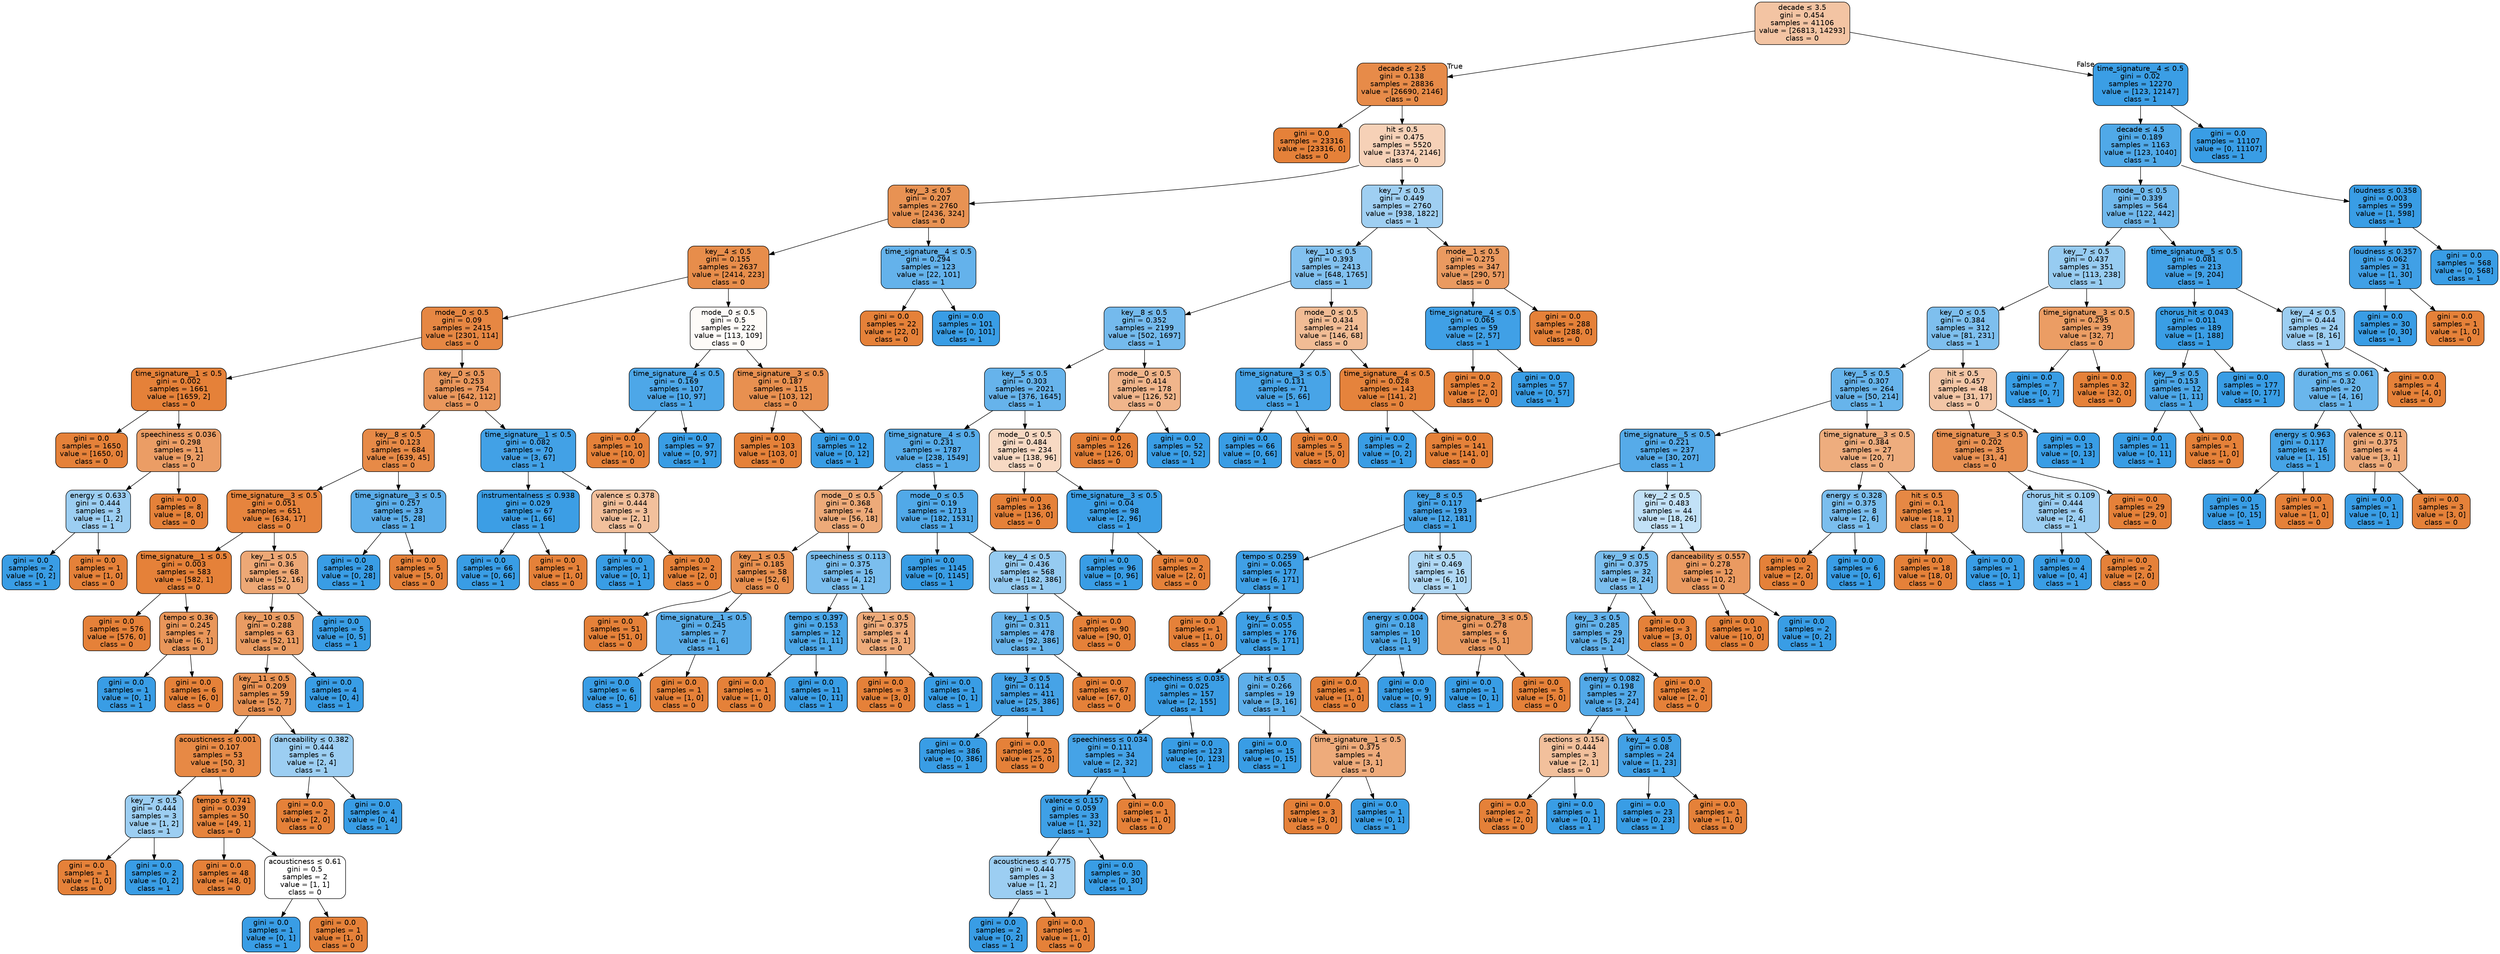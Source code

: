 digraph Tree {
node [shape=box, style="filled, rounded", color="black", fontname=helvetica] ;
edge [fontname=helvetica] ;
0 [label=<decade &le; 3.5<br/>gini = 0.454<br/>samples = 41106<br/>value = [26813, 14293]<br/>class = 0>, fillcolor="#f3c4a3"] ;
1 [label=<decade &le; 2.5<br/>gini = 0.138<br/>samples = 28836<br/>value = [26690, 2146]<br/>class = 0>, fillcolor="#e78b49"] ;
0 -> 1 [labeldistance=2.5, labelangle=45, headlabel="True"] ;
2 [label=<gini = 0.0<br/>samples = 23316<br/>value = [23316, 0]<br/>class = 0>, fillcolor="#e58139"] ;
1 -> 2 ;
3 [label=<hit &le; 0.5<br/>gini = 0.475<br/>samples = 5520<br/>value = [3374, 2146]<br/>class = 0>, fillcolor="#f6d1b7"] ;
1 -> 3 ;
4 [label=<key__3 &le; 0.5<br/>gini = 0.207<br/>samples = 2760<br/>value = [2436, 324]<br/>class = 0>, fillcolor="#e89253"] ;
3 -> 4 ;
5 [label=<key__4 &le; 0.5<br/>gini = 0.155<br/>samples = 2637<br/>value = [2414, 223]<br/>class = 0>, fillcolor="#e78d4b"] ;
4 -> 5 ;
6 [label=<mode__0 &le; 0.5<br/>gini = 0.09<br/>samples = 2415<br/>value = [2301, 114]<br/>class = 0>, fillcolor="#e68743"] ;
5 -> 6 ;
7 [label=<time_signature__1 &le; 0.5<br/>gini = 0.002<br/>samples = 1661<br/>value = [1659, 2]<br/>class = 0>, fillcolor="#e58139"] ;
6 -> 7 ;
8 [label=<gini = 0.0<br/>samples = 1650<br/>value = [1650, 0]<br/>class = 0>, fillcolor="#e58139"] ;
7 -> 8 ;
9 [label=<speechiness &le; 0.036<br/>gini = 0.298<br/>samples = 11<br/>value = [9, 2]<br/>class = 0>, fillcolor="#eb9d65"] ;
7 -> 9 ;
10 [label=<energy &le; 0.633<br/>gini = 0.444<br/>samples = 3<br/>value = [1, 2]<br/>class = 1>, fillcolor="#9ccef2"] ;
9 -> 10 ;
11 [label=<gini = 0.0<br/>samples = 2<br/>value = [0, 2]<br/>class = 1>, fillcolor="#399de5"] ;
10 -> 11 ;
12 [label=<gini = 0.0<br/>samples = 1<br/>value = [1, 0]<br/>class = 0>, fillcolor="#e58139"] ;
10 -> 12 ;
13 [label=<gini = 0.0<br/>samples = 8<br/>value = [8, 0]<br/>class = 0>, fillcolor="#e58139"] ;
9 -> 13 ;
14 [label=<key__0 &le; 0.5<br/>gini = 0.253<br/>samples = 754<br/>value = [642, 112]<br/>class = 0>, fillcolor="#ea975c"] ;
6 -> 14 ;
15 [label=<key__8 &le; 0.5<br/>gini = 0.123<br/>samples = 684<br/>value = [639, 45]<br/>class = 0>, fillcolor="#e78a47"] ;
14 -> 15 ;
16 [label=<time_signature__3 &le; 0.5<br/>gini = 0.051<br/>samples = 651<br/>value = [634, 17]<br/>class = 0>, fillcolor="#e6843e"] ;
15 -> 16 ;
17 [label=<time_signature__1 &le; 0.5<br/>gini = 0.003<br/>samples = 583<br/>value = [582, 1]<br/>class = 0>, fillcolor="#e58139"] ;
16 -> 17 ;
18 [label=<gini = 0.0<br/>samples = 576<br/>value = [576, 0]<br/>class = 0>, fillcolor="#e58139"] ;
17 -> 18 ;
19 [label=<tempo &le; 0.36<br/>gini = 0.245<br/>samples = 7<br/>value = [6, 1]<br/>class = 0>, fillcolor="#e9965a"] ;
17 -> 19 ;
20 [label=<gini = 0.0<br/>samples = 1<br/>value = [0, 1]<br/>class = 1>, fillcolor="#399de5"] ;
19 -> 20 ;
21 [label=<gini = 0.0<br/>samples = 6<br/>value = [6, 0]<br/>class = 0>, fillcolor="#e58139"] ;
19 -> 21 ;
22 [label=<key__1 &le; 0.5<br/>gini = 0.36<br/>samples = 68<br/>value = [52, 16]<br/>class = 0>, fillcolor="#eda876"] ;
16 -> 22 ;
23 [label=<key__10 &le; 0.5<br/>gini = 0.288<br/>samples = 63<br/>value = [52, 11]<br/>class = 0>, fillcolor="#ea9c63"] ;
22 -> 23 ;
24 [label=<key__11 &le; 0.5<br/>gini = 0.209<br/>samples = 59<br/>value = [52, 7]<br/>class = 0>, fillcolor="#e89254"] ;
23 -> 24 ;
25 [label=<acousticness &le; 0.001<br/>gini = 0.107<br/>samples = 53<br/>value = [50, 3]<br/>class = 0>, fillcolor="#e78945"] ;
24 -> 25 ;
26 [label=<key__7 &le; 0.5<br/>gini = 0.444<br/>samples = 3<br/>value = [1, 2]<br/>class = 1>, fillcolor="#9ccef2"] ;
25 -> 26 ;
27 [label=<gini = 0.0<br/>samples = 1<br/>value = [1, 0]<br/>class = 0>, fillcolor="#e58139"] ;
26 -> 27 ;
28 [label=<gini = 0.0<br/>samples = 2<br/>value = [0, 2]<br/>class = 1>, fillcolor="#399de5"] ;
26 -> 28 ;
29 [label=<tempo &le; 0.741<br/>gini = 0.039<br/>samples = 50<br/>value = [49, 1]<br/>class = 0>, fillcolor="#e6843d"] ;
25 -> 29 ;
30 [label=<gini = 0.0<br/>samples = 48<br/>value = [48, 0]<br/>class = 0>, fillcolor="#e58139"] ;
29 -> 30 ;
31 [label=<acousticness &le; 0.61<br/>gini = 0.5<br/>samples = 2<br/>value = [1, 1]<br/>class = 0>, fillcolor="#ffffff"] ;
29 -> 31 ;
32 [label=<gini = 0.0<br/>samples = 1<br/>value = [0, 1]<br/>class = 1>, fillcolor="#399de5"] ;
31 -> 32 ;
33 [label=<gini = 0.0<br/>samples = 1<br/>value = [1, 0]<br/>class = 0>, fillcolor="#e58139"] ;
31 -> 33 ;
34 [label=<danceability &le; 0.382<br/>gini = 0.444<br/>samples = 6<br/>value = [2, 4]<br/>class = 1>, fillcolor="#9ccef2"] ;
24 -> 34 ;
35 [label=<gini = 0.0<br/>samples = 2<br/>value = [2, 0]<br/>class = 0>, fillcolor="#e58139"] ;
34 -> 35 ;
36 [label=<gini = 0.0<br/>samples = 4<br/>value = [0, 4]<br/>class = 1>, fillcolor="#399de5"] ;
34 -> 36 ;
37 [label=<gini = 0.0<br/>samples = 4<br/>value = [0, 4]<br/>class = 1>, fillcolor="#399de5"] ;
23 -> 37 ;
38 [label=<gini = 0.0<br/>samples = 5<br/>value = [0, 5]<br/>class = 1>, fillcolor="#399de5"] ;
22 -> 38 ;
39 [label=<time_signature__3 &le; 0.5<br/>gini = 0.257<br/>samples = 33<br/>value = [5, 28]<br/>class = 1>, fillcolor="#5caeea"] ;
15 -> 39 ;
40 [label=<gini = 0.0<br/>samples = 28<br/>value = [0, 28]<br/>class = 1>, fillcolor="#399de5"] ;
39 -> 40 ;
41 [label=<gini = 0.0<br/>samples = 5<br/>value = [5, 0]<br/>class = 0>, fillcolor="#e58139"] ;
39 -> 41 ;
42 [label=<time_signature__1 &le; 0.5<br/>gini = 0.082<br/>samples = 70<br/>value = [3, 67]<br/>class = 1>, fillcolor="#42a1e6"] ;
14 -> 42 ;
43 [label=<instrumentalness &le; 0.938<br/>gini = 0.029<br/>samples = 67<br/>value = [1, 66]<br/>class = 1>, fillcolor="#3c9ee5"] ;
42 -> 43 ;
44 [label=<gini = 0.0<br/>samples = 66<br/>value = [0, 66]<br/>class = 1>, fillcolor="#399de5"] ;
43 -> 44 ;
45 [label=<gini = 0.0<br/>samples = 1<br/>value = [1, 0]<br/>class = 0>, fillcolor="#e58139"] ;
43 -> 45 ;
46 [label=<valence &le; 0.378<br/>gini = 0.444<br/>samples = 3<br/>value = [2, 1]<br/>class = 0>, fillcolor="#f2c09c"] ;
42 -> 46 ;
47 [label=<gini = 0.0<br/>samples = 1<br/>value = [0, 1]<br/>class = 1>, fillcolor="#399de5"] ;
46 -> 47 ;
48 [label=<gini = 0.0<br/>samples = 2<br/>value = [2, 0]<br/>class = 0>, fillcolor="#e58139"] ;
46 -> 48 ;
49 [label=<mode__0 &le; 0.5<br/>gini = 0.5<br/>samples = 222<br/>value = [113, 109]<br/>class = 0>, fillcolor="#fefbf8"] ;
5 -> 49 ;
50 [label=<time_signature__4 &le; 0.5<br/>gini = 0.169<br/>samples = 107<br/>value = [10, 97]<br/>class = 1>, fillcolor="#4da7e8"] ;
49 -> 50 ;
51 [label=<gini = 0.0<br/>samples = 10<br/>value = [10, 0]<br/>class = 0>, fillcolor="#e58139"] ;
50 -> 51 ;
52 [label=<gini = 0.0<br/>samples = 97<br/>value = [0, 97]<br/>class = 1>, fillcolor="#399de5"] ;
50 -> 52 ;
53 [label=<time_signature__3 &le; 0.5<br/>gini = 0.187<br/>samples = 115<br/>value = [103, 12]<br/>class = 0>, fillcolor="#e89050"] ;
49 -> 53 ;
54 [label=<gini = 0.0<br/>samples = 103<br/>value = [103, 0]<br/>class = 0>, fillcolor="#e58139"] ;
53 -> 54 ;
55 [label=<gini = 0.0<br/>samples = 12<br/>value = [0, 12]<br/>class = 1>, fillcolor="#399de5"] ;
53 -> 55 ;
56 [label=<time_signature__4 &le; 0.5<br/>gini = 0.294<br/>samples = 123<br/>value = [22, 101]<br/>class = 1>, fillcolor="#64b2eb"] ;
4 -> 56 ;
57 [label=<gini = 0.0<br/>samples = 22<br/>value = [22, 0]<br/>class = 0>, fillcolor="#e58139"] ;
56 -> 57 ;
58 [label=<gini = 0.0<br/>samples = 101<br/>value = [0, 101]<br/>class = 1>, fillcolor="#399de5"] ;
56 -> 58 ;
59 [label=<key__7 &le; 0.5<br/>gini = 0.449<br/>samples = 2760<br/>value = [938, 1822]<br/>class = 1>, fillcolor="#9fcff2"] ;
3 -> 59 ;
60 [label=<key__10 &le; 0.5<br/>gini = 0.393<br/>samples = 2413<br/>value = [648, 1765]<br/>class = 1>, fillcolor="#82c1ef"] ;
59 -> 60 ;
61 [label=<key__8 &le; 0.5<br/>gini = 0.352<br/>samples = 2199<br/>value = [502, 1697]<br/>class = 1>, fillcolor="#74baed"] ;
60 -> 61 ;
62 [label=<key__5 &le; 0.5<br/>gini = 0.303<br/>samples = 2021<br/>value = [376, 1645]<br/>class = 1>, fillcolor="#66b3eb"] ;
61 -> 62 ;
63 [label=<time_signature__4 &le; 0.5<br/>gini = 0.231<br/>samples = 1787<br/>value = [238, 1549]<br/>class = 1>, fillcolor="#57ace9"] ;
62 -> 63 ;
64 [label=<mode__0 &le; 0.5<br/>gini = 0.368<br/>samples = 74<br/>value = [56, 18]<br/>class = 0>, fillcolor="#edaa79"] ;
63 -> 64 ;
65 [label=<key__1 &le; 0.5<br/>gini = 0.185<br/>samples = 58<br/>value = [52, 6]<br/>class = 0>, fillcolor="#e89050"] ;
64 -> 65 ;
66 [label=<gini = 0.0<br/>samples = 51<br/>value = [51, 0]<br/>class = 0>, fillcolor="#e58139"] ;
65 -> 66 ;
67 [label=<time_signature__1 &le; 0.5<br/>gini = 0.245<br/>samples = 7<br/>value = [1, 6]<br/>class = 1>, fillcolor="#5aade9"] ;
65 -> 67 ;
68 [label=<gini = 0.0<br/>samples = 6<br/>value = [0, 6]<br/>class = 1>, fillcolor="#399de5"] ;
67 -> 68 ;
69 [label=<gini = 0.0<br/>samples = 1<br/>value = [1, 0]<br/>class = 0>, fillcolor="#e58139"] ;
67 -> 69 ;
70 [label=<speechiness &le; 0.113<br/>gini = 0.375<br/>samples = 16<br/>value = [4, 12]<br/>class = 1>, fillcolor="#7bbeee"] ;
64 -> 70 ;
71 [label=<tempo &le; 0.397<br/>gini = 0.153<br/>samples = 12<br/>value = [1, 11]<br/>class = 1>, fillcolor="#4ba6e7"] ;
70 -> 71 ;
72 [label=<gini = 0.0<br/>samples = 1<br/>value = [1, 0]<br/>class = 0>, fillcolor="#e58139"] ;
71 -> 72 ;
73 [label=<gini = 0.0<br/>samples = 11<br/>value = [0, 11]<br/>class = 1>, fillcolor="#399de5"] ;
71 -> 73 ;
74 [label=<key__1 &le; 0.5<br/>gini = 0.375<br/>samples = 4<br/>value = [3, 1]<br/>class = 0>, fillcolor="#eeab7b"] ;
70 -> 74 ;
75 [label=<gini = 0.0<br/>samples = 3<br/>value = [3, 0]<br/>class = 0>, fillcolor="#e58139"] ;
74 -> 75 ;
76 [label=<gini = 0.0<br/>samples = 1<br/>value = [0, 1]<br/>class = 1>, fillcolor="#399de5"] ;
74 -> 76 ;
77 [label=<mode__0 &le; 0.5<br/>gini = 0.19<br/>samples = 1713<br/>value = [182, 1531]<br/>class = 1>, fillcolor="#51a9e8"] ;
63 -> 77 ;
78 [label=<gini = 0.0<br/>samples = 1145<br/>value = [0, 1145]<br/>class = 1>, fillcolor="#399de5"] ;
77 -> 78 ;
79 [label=<key__4 &le; 0.5<br/>gini = 0.436<br/>samples = 568<br/>value = [182, 386]<br/>class = 1>, fillcolor="#96cbf1"] ;
77 -> 79 ;
80 [label=<key__1 &le; 0.5<br/>gini = 0.311<br/>samples = 478<br/>value = [92, 386]<br/>class = 1>, fillcolor="#68b4eb"] ;
79 -> 80 ;
81 [label=<key__3 &le; 0.5<br/>gini = 0.114<br/>samples = 411<br/>value = [25, 386]<br/>class = 1>, fillcolor="#46a3e7"] ;
80 -> 81 ;
82 [label=<gini = 0.0<br/>samples = 386<br/>value = [0, 386]<br/>class = 1>, fillcolor="#399de5"] ;
81 -> 82 ;
83 [label=<gini = 0.0<br/>samples = 25<br/>value = [25, 0]<br/>class = 0>, fillcolor="#e58139"] ;
81 -> 83 ;
84 [label=<gini = 0.0<br/>samples = 67<br/>value = [67, 0]<br/>class = 0>, fillcolor="#e58139"] ;
80 -> 84 ;
85 [label=<gini = 0.0<br/>samples = 90<br/>value = [90, 0]<br/>class = 0>, fillcolor="#e58139"] ;
79 -> 85 ;
86 [label=<mode__0 &le; 0.5<br/>gini = 0.484<br/>samples = 234<br/>value = [138, 96]<br/>class = 0>, fillcolor="#f7d9c3"] ;
62 -> 86 ;
87 [label=<gini = 0.0<br/>samples = 136<br/>value = [136, 0]<br/>class = 0>, fillcolor="#e58139"] ;
86 -> 87 ;
88 [label=<time_signature__3 &le; 0.5<br/>gini = 0.04<br/>samples = 98<br/>value = [2, 96]<br/>class = 1>, fillcolor="#3d9fe6"] ;
86 -> 88 ;
89 [label=<gini = 0.0<br/>samples = 96<br/>value = [0, 96]<br/>class = 1>, fillcolor="#399de5"] ;
88 -> 89 ;
90 [label=<gini = 0.0<br/>samples = 2<br/>value = [2, 0]<br/>class = 0>, fillcolor="#e58139"] ;
88 -> 90 ;
91 [label=<mode__0 &le; 0.5<br/>gini = 0.414<br/>samples = 178<br/>value = [126, 52]<br/>class = 0>, fillcolor="#f0b58b"] ;
61 -> 91 ;
92 [label=<gini = 0.0<br/>samples = 126<br/>value = [126, 0]<br/>class = 0>, fillcolor="#e58139"] ;
91 -> 92 ;
93 [label=<gini = 0.0<br/>samples = 52<br/>value = [0, 52]<br/>class = 1>, fillcolor="#399de5"] ;
91 -> 93 ;
94 [label=<mode__0 &le; 0.5<br/>gini = 0.434<br/>samples = 214<br/>value = [146, 68]<br/>class = 0>, fillcolor="#f1bc95"] ;
60 -> 94 ;
95 [label=<time_signature__3 &le; 0.5<br/>gini = 0.131<br/>samples = 71<br/>value = [5, 66]<br/>class = 1>, fillcolor="#48a4e7"] ;
94 -> 95 ;
96 [label=<gini = 0.0<br/>samples = 66<br/>value = [0, 66]<br/>class = 1>, fillcolor="#399de5"] ;
95 -> 96 ;
97 [label=<gini = 0.0<br/>samples = 5<br/>value = [5, 0]<br/>class = 0>, fillcolor="#e58139"] ;
95 -> 97 ;
98 [label=<time_signature__4 &le; 0.5<br/>gini = 0.028<br/>samples = 143<br/>value = [141, 2]<br/>class = 0>, fillcolor="#e5833c"] ;
94 -> 98 ;
99 [label=<gini = 0.0<br/>samples = 2<br/>value = [0, 2]<br/>class = 1>, fillcolor="#399de5"] ;
98 -> 99 ;
100 [label=<gini = 0.0<br/>samples = 141<br/>value = [141, 0]<br/>class = 0>, fillcolor="#e58139"] ;
98 -> 100 ;
101 [label=<mode__1 &le; 0.5<br/>gini = 0.275<br/>samples = 347<br/>value = [290, 57]<br/>class = 0>, fillcolor="#ea9a60"] ;
59 -> 101 ;
102 [label=<time_signature__4 &le; 0.5<br/>gini = 0.065<br/>samples = 59<br/>value = [2, 57]<br/>class = 1>, fillcolor="#40a0e6"] ;
101 -> 102 ;
103 [label=<gini = 0.0<br/>samples = 2<br/>value = [2, 0]<br/>class = 0>, fillcolor="#e58139"] ;
102 -> 103 ;
104 [label=<gini = 0.0<br/>samples = 57<br/>value = [0, 57]<br/>class = 1>, fillcolor="#399de5"] ;
102 -> 104 ;
105 [label=<gini = 0.0<br/>samples = 288<br/>value = [288, 0]<br/>class = 0>, fillcolor="#e58139"] ;
101 -> 105 ;
106 [label=<time_signature__4 &le; 0.5<br/>gini = 0.02<br/>samples = 12270<br/>value = [123, 12147]<br/>class = 1>, fillcolor="#3b9ee5"] ;
0 -> 106 [labeldistance=2.5, labelangle=-45, headlabel="False"] ;
107 [label=<decade &le; 4.5<br/>gini = 0.189<br/>samples = 1163<br/>value = [123, 1040]<br/>class = 1>, fillcolor="#50a9e8"] ;
106 -> 107 ;
108 [label=<mode__0 &le; 0.5<br/>gini = 0.339<br/>samples = 564<br/>value = [122, 442]<br/>class = 1>, fillcolor="#70b8ec"] ;
107 -> 108 ;
109 [label=<key__7 &le; 0.5<br/>gini = 0.437<br/>samples = 351<br/>value = [113, 238]<br/>class = 1>, fillcolor="#97ccf1"] ;
108 -> 109 ;
110 [label=<key__0 &le; 0.5<br/>gini = 0.384<br/>samples = 312<br/>value = [81, 231]<br/>class = 1>, fillcolor="#7ebfee"] ;
109 -> 110 ;
111 [label=<key__5 &le; 0.5<br/>gini = 0.307<br/>samples = 264<br/>value = [50, 214]<br/>class = 1>, fillcolor="#67b4eb"] ;
110 -> 111 ;
112 [label=<time_signature__5 &le; 0.5<br/>gini = 0.221<br/>samples = 237<br/>value = [30, 207]<br/>class = 1>, fillcolor="#56abe9"] ;
111 -> 112 ;
113 [label=<key__8 &le; 0.5<br/>gini = 0.117<br/>samples = 193<br/>value = [12, 181]<br/>class = 1>, fillcolor="#46a3e7"] ;
112 -> 113 ;
114 [label=<tempo &le; 0.259<br/>gini = 0.065<br/>samples = 177<br/>value = [6, 171]<br/>class = 1>, fillcolor="#40a0e6"] ;
113 -> 114 ;
115 [label=<gini = 0.0<br/>samples = 1<br/>value = [1, 0]<br/>class = 0>, fillcolor="#e58139"] ;
114 -> 115 ;
116 [label=<key__6 &le; 0.5<br/>gini = 0.055<br/>samples = 176<br/>value = [5, 171]<br/>class = 1>, fillcolor="#3fa0e6"] ;
114 -> 116 ;
117 [label=<speechiness &le; 0.035<br/>gini = 0.025<br/>samples = 157<br/>value = [2, 155]<br/>class = 1>, fillcolor="#3c9ee5"] ;
116 -> 117 ;
118 [label=<speechiness &le; 0.034<br/>gini = 0.111<br/>samples = 34<br/>value = [2, 32]<br/>class = 1>, fillcolor="#45a3e7"] ;
117 -> 118 ;
119 [label=<valence &le; 0.157<br/>gini = 0.059<br/>samples = 33<br/>value = [1, 32]<br/>class = 1>, fillcolor="#3fa0e6"] ;
118 -> 119 ;
120 [label=<acousticness &le; 0.775<br/>gini = 0.444<br/>samples = 3<br/>value = [1, 2]<br/>class = 1>, fillcolor="#9ccef2"] ;
119 -> 120 ;
121 [label=<gini = 0.0<br/>samples = 2<br/>value = [0, 2]<br/>class = 1>, fillcolor="#399de5"] ;
120 -> 121 ;
122 [label=<gini = 0.0<br/>samples = 1<br/>value = [1, 0]<br/>class = 0>, fillcolor="#e58139"] ;
120 -> 122 ;
123 [label=<gini = 0.0<br/>samples = 30<br/>value = [0, 30]<br/>class = 1>, fillcolor="#399de5"] ;
119 -> 123 ;
124 [label=<gini = 0.0<br/>samples = 1<br/>value = [1, 0]<br/>class = 0>, fillcolor="#e58139"] ;
118 -> 124 ;
125 [label=<gini = 0.0<br/>samples = 123<br/>value = [0, 123]<br/>class = 1>, fillcolor="#399de5"] ;
117 -> 125 ;
126 [label=<hit &le; 0.5<br/>gini = 0.266<br/>samples = 19<br/>value = [3, 16]<br/>class = 1>, fillcolor="#5eafea"] ;
116 -> 126 ;
127 [label=<gini = 0.0<br/>samples = 15<br/>value = [0, 15]<br/>class = 1>, fillcolor="#399de5"] ;
126 -> 127 ;
128 [label=<time_signature__1 &le; 0.5<br/>gini = 0.375<br/>samples = 4<br/>value = [3, 1]<br/>class = 0>, fillcolor="#eeab7b"] ;
126 -> 128 ;
129 [label=<gini = 0.0<br/>samples = 3<br/>value = [3, 0]<br/>class = 0>, fillcolor="#e58139"] ;
128 -> 129 ;
130 [label=<gini = 0.0<br/>samples = 1<br/>value = [0, 1]<br/>class = 1>, fillcolor="#399de5"] ;
128 -> 130 ;
131 [label=<hit &le; 0.5<br/>gini = 0.469<br/>samples = 16<br/>value = [6, 10]<br/>class = 1>, fillcolor="#b0d8f5"] ;
113 -> 131 ;
132 [label=<energy &le; 0.004<br/>gini = 0.18<br/>samples = 10<br/>value = [1, 9]<br/>class = 1>, fillcolor="#4fa8e8"] ;
131 -> 132 ;
133 [label=<gini = 0.0<br/>samples = 1<br/>value = [1, 0]<br/>class = 0>, fillcolor="#e58139"] ;
132 -> 133 ;
134 [label=<gini = 0.0<br/>samples = 9<br/>value = [0, 9]<br/>class = 1>, fillcolor="#399de5"] ;
132 -> 134 ;
135 [label=<time_signature__3 &le; 0.5<br/>gini = 0.278<br/>samples = 6<br/>value = [5, 1]<br/>class = 0>, fillcolor="#ea9a61"] ;
131 -> 135 ;
136 [label=<gini = 0.0<br/>samples = 1<br/>value = [0, 1]<br/>class = 1>, fillcolor="#399de5"] ;
135 -> 136 ;
137 [label=<gini = 0.0<br/>samples = 5<br/>value = [5, 0]<br/>class = 0>, fillcolor="#e58139"] ;
135 -> 137 ;
138 [label=<key__2 &le; 0.5<br/>gini = 0.483<br/>samples = 44<br/>value = [18, 26]<br/>class = 1>, fillcolor="#c2e1f7"] ;
112 -> 138 ;
139 [label=<key__9 &le; 0.5<br/>gini = 0.375<br/>samples = 32<br/>value = [8, 24]<br/>class = 1>, fillcolor="#7bbeee"] ;
138 -> 139 ;
140 [label=<key__3 &le; 0.5<br/>gini = 0.285<br/>samples = 29<br/>value = [5, 24]<br/>class = 1>, fillcolor="#62b1ea"] ;
139 -> 140 ;
141 [label=<energy &le; 0.082<br/>gini = 0.198<br/>samples = 27<br/>value = [3, 24]<br/>class = 1>, fillcolor="#52a9e8"] ;
140 -> 141 ;
142 [label=<sections &le; 0.154<br/>gini = 0.444<br/>samples = 3<br/>value = [2, 1]<br/>class = 0>, fillcolor="#f2c09c"] ;
141 -> 142 ;
143 [label=<gini = 0.0<br/>samples = 2<br/>value = [2, 0]<br/>class = 0>, fillcolor="#e58139"] ;
142 -> 143 ;
144 [label=<gini = 0.0<br/>samples = 1<br/>value = [0, 1]<br/>class = 1>, fillcolor="#399de5"] ;
142 -> 144 ;
145 [label=<key__4 &le; 0.5<br/>gini = 0.08<br/>samples = 24<br/>value = [1, 23]<br/>class = 1>, fillcolor="#42a1e6"] ;
141 -> 145 ;
146 [label=<gini = 0.0<br/>samples = 23<br/>value = [0, 23]<br/>class = 1>, fillcolor="#399de5"] ;
145 -> 146 ;
147 [label=<gini = 0.0<br/>samples = 1<br/>value = [1, 0]<br/>class = 0>, fillcolor="#e58139"] ;
145 -> 147 ;
148 [label=<gini = 0.0<br/>samples = 2<br/>value = [2, 0]<br/>class = 0>, fillcolor="#e58139"] ;
140 -> 148 ;
149 [label=<gini = 0.0<br/>samples = 3<br/>value = [3, 0]<br/>class = 0>, fillcolor="#e58139"] ;
139 -> 149 ;
150 [label=<danceability &le; 0.557<br/>gini = 0.278<br/>samples = 12<br/>value = [10, 2]<br/>class = 0>, fillcolor="#ea9a61"] ;
138 -> 150 ;
151 [label=<gini = 0.0<br/>samples = 10<br/>value = [10, 0]<br/>class = 0>, fillcolor="#e58139"] ;
150 -> 151 ;
152 [label=<gini = 0.0<br/>samples = 2<br/>value = [0, 2]<br/>class = 1>, fillcolor="#399de5"] ;
150 -> 152 ;
153 [label=<time_signature__3 &le; 0.5<br/>gini = 0.384<br/>samples = 27<br/>value = [20, 7]<br/>class = 0>, fillcolor="#eead7e"] ;
111 -> 153 ;
154 [label=<energy &le; 0.328<br/>gini = 0.375<br/>samples = 8<br/>value = [2, 6]<br/>class = 1>, fillcolor="#7bbeee"] ;
153 -> 154 ;
155 [label=<gini = 0.0<br/>samples = 2<br/>value = [2, 0]<br/>class = 0>, fillcolor="#e58139"] ;
154 -> 155 ;
156 [label=<gini = 0.0<br/>samples = 6<br/>value = [0, 6]<br/>class = 1>, fillcolor="#399de5"] ;
154 -> 156 ;
157 [label=<hit &le; 0.5<br/>gini = 0.1<br/>samples = 19<br/>value = [18, 1]<br/>class = 0>, fillcolor="#e68844"] ;
153 -> 157 ;
158 [label=<gini = 0.0<br/>samples = 18<br/>value = [18, 0]<br/>class = 0>, fillcolor="#e58139"] ;
157 -> 158 ;
159 [label=<gini = 0.0<br/>samples = 1<br/>value = [0, 1]<br/>class = 1>, fillcolor="#399de5"] ;
157 -> 159 ;
160 [label=<hit &le; 0.5<br/>gini = 0.457<br/>samples = 48<br/>value = [31, 17]<br/>class = 0>, fillcolor="#f3c6a6"] ;
110 -> 160 ;
161 [label=<time_signature__3 &le; 0.5<br/>gini = 0.202<br/>samples = 35<br/>value = [31, 4]<br/>class = 0>, fillcolor="#e89153"] ;
160 -> 161 ;
162 [label=<chorus_hit &le; 0.109<br/>gini = 0.444<br/>samples = 6<br/>value = [2, 4]<br/>class = 1>, fillcolor="#9ccef2"] ;
161 -> 162 ;
163 [label=<gini = 0.0<br/>samples = 4<br/>value = [0, 4]<br/>class = 1>, fillcolor="#399de5"] ;
162 -> 163 ;
164 [label=<gini = 0.0<br/>samples = 2<br/>value = [2, 0]<br/>class = 0>, fillcolor="#e58139"] ;
162 -> 164 ;
165 [label=<gini = 0.0<br/>samples = 29<br/>value = [29, 0]<br/>class = 0>, fillcolor="#e58139"] ;
161 -> 165 ;
166 [label=<gini = 0.0<br/>samples = 13<br/>value = [0, 13]<br/>class = 1>, fillcolor="#399de5"] ;
160 -> 166 ;
167 [label=<time_signature__3 &le; 0.5<br/>gini = 0.295<br/>samples = 39<br/>value = [32, 7]<br/>class = 0>, fillcolor="#eb9d64"] ;
109 -> 167 ;
168 [label=<gini = 0.0<br/>samples = 7<br/>value = [0, 7]<br/>class = 1>, fillcolor="#399de5"] ;
167 -> 168 ;
169 [label=<gini = 0.0<br/>samples = 32<br/>value = [32, 0]<br/>class = 0>, fillcolor="#e58139"] ;
167 -> 169 ;
170 [label=<time_signature__5 &le; 0.5<br/>gini = 0.081<br/>samples = 213<br/>value = [9, 204]<br/>class = 1>, fillcolor="#42a1e6"] ;
108 -> 170 ;
171 [label=<chorus_hit &le; 0.043<br/>gini = 0.011<br/>samples = 189<br/>value = [1, 188]<br/>class = 1>, fillcolor="#3a9ee5"] ;
170 -> 171 ;
172 [label=<key__9 &le; 0.5<br/>gini = 0.153<br/>samples = 12<br/>value = [1, 11]<br/>class = 1>, fillcolor="#4ba6e7"] ;
171 -> 172 ;
173 [label=<gini = 0.0<br/>samples = 11<br/>value = [0, 11]<br/>class = 1>, fillcolor="#399de5"] ;
172 -> 173 ;
174 [label=<gini = 0.0<br/>samples = 1<br/>value = [1, 0]<br/>class = 0>, fillcolor="#e58139"] ;
172 -> 174 ;
175 [label=<gini = 0.0<br/>samples = 177<br/>value = [0, 177]<br/>class = 1>, fillcolor="#399de5"] ;
171 -> 175 ;
176 [label=<key__4 &le; 0.5<br/>gini = 0.444<br/>samples = 24<br/>value = [8, 16]<br/>class = 1>, fillcolor="#9ccef2"] ;
170 -> 176 ;
177 [label=<duration_ms &le; 0.061<br/>gini = 0.32<br/>samples = 20<br/>value = [4, 16]<br/>class = 1>, fillcolor="#6ab6ec"] ;
176 -> 177 ;
178 [label=<energy &le; 0.963<br/>gini = 0.117<br/>samples = 16<br/>value = [1, 15]<br/>class = 1>, fillcolor="#46a4e7"] ;
177 -> 178 ;
179 [label=<gini = 0.0<br/>samples = 15<br/>value = [0, 15]<br/>class = 1>, fillcolor="#399de5"] ;
178 -> 179 ;
180 [label=<gini = 0.0<br/>samples = 1<br/>value = [1, 0]<br/>class = 0>, fillcolor="#e58139"] ;
178 -> 180 ;
181 [label=<valence &le; 0.11<br/>gini = 0.375<br/>samples = 4<br/>value = [3, 1]<br/>class = 0>, fillcolor="#eeab7b"] ;
177 -> 181 ;
182 [label=<gini = 0.0<br/>samples = 1<br/>value = [0, 1]<br/>class = 1>, fillcolor="#399de5"] ;
181 -> 182 ;
183 [label=<gini = 0.0<br/>samples = 3<br/>value = [3, 0]<br/>class = 0>, fillcolor="#e58139"] ;
181 -> 183 ;
184 [label=<gini = 0.0<br/>samples = 4<br/>value = [4, 0]<br/>class = 0>, fillcolor="#e58139"] ;
176 -> 184 ;
185 [label=<loudness &le; 0.358<br/>gini = 0.003<br/>samples = 599<br/>value = [1, 598]<br/>class = 1>, fillcolor="#399de5"] ;
107 -> 185 ;
186 [label=<loudness &le; 0.357<br/>gini = 0.062<br/>samples = 31<br/>value = [1, 30]<br/>class = 1>, fillcolor="#40a0e6"] ;
185 -> 186 ;
187 [label=<gini = 0.0<br/>samples = 30<br/>value = [0, 30]<br/>class = 1>, fillcolor="#399de5"] ;
186 -> 187 ;
188 [label=<gini = 0.0<br/>samples = 1<br/>value = [1, 0]<br/>class = 0>, fillcolor="#e58139"] ;
186 -> 188 ;
189 [label=<gini = 0.0<br/>samples = 568<br/>value = [0, 568]<br/>class = 1>, fillcolor="#399de5"] ;
185 -> 189 ;
190 [label=<gini = 0.0<br/>samples = 11107<br/>value = [0, 11107]<br/>class = 1>, fillcolor="#399de5"] ;
106 -> 190 ;
}